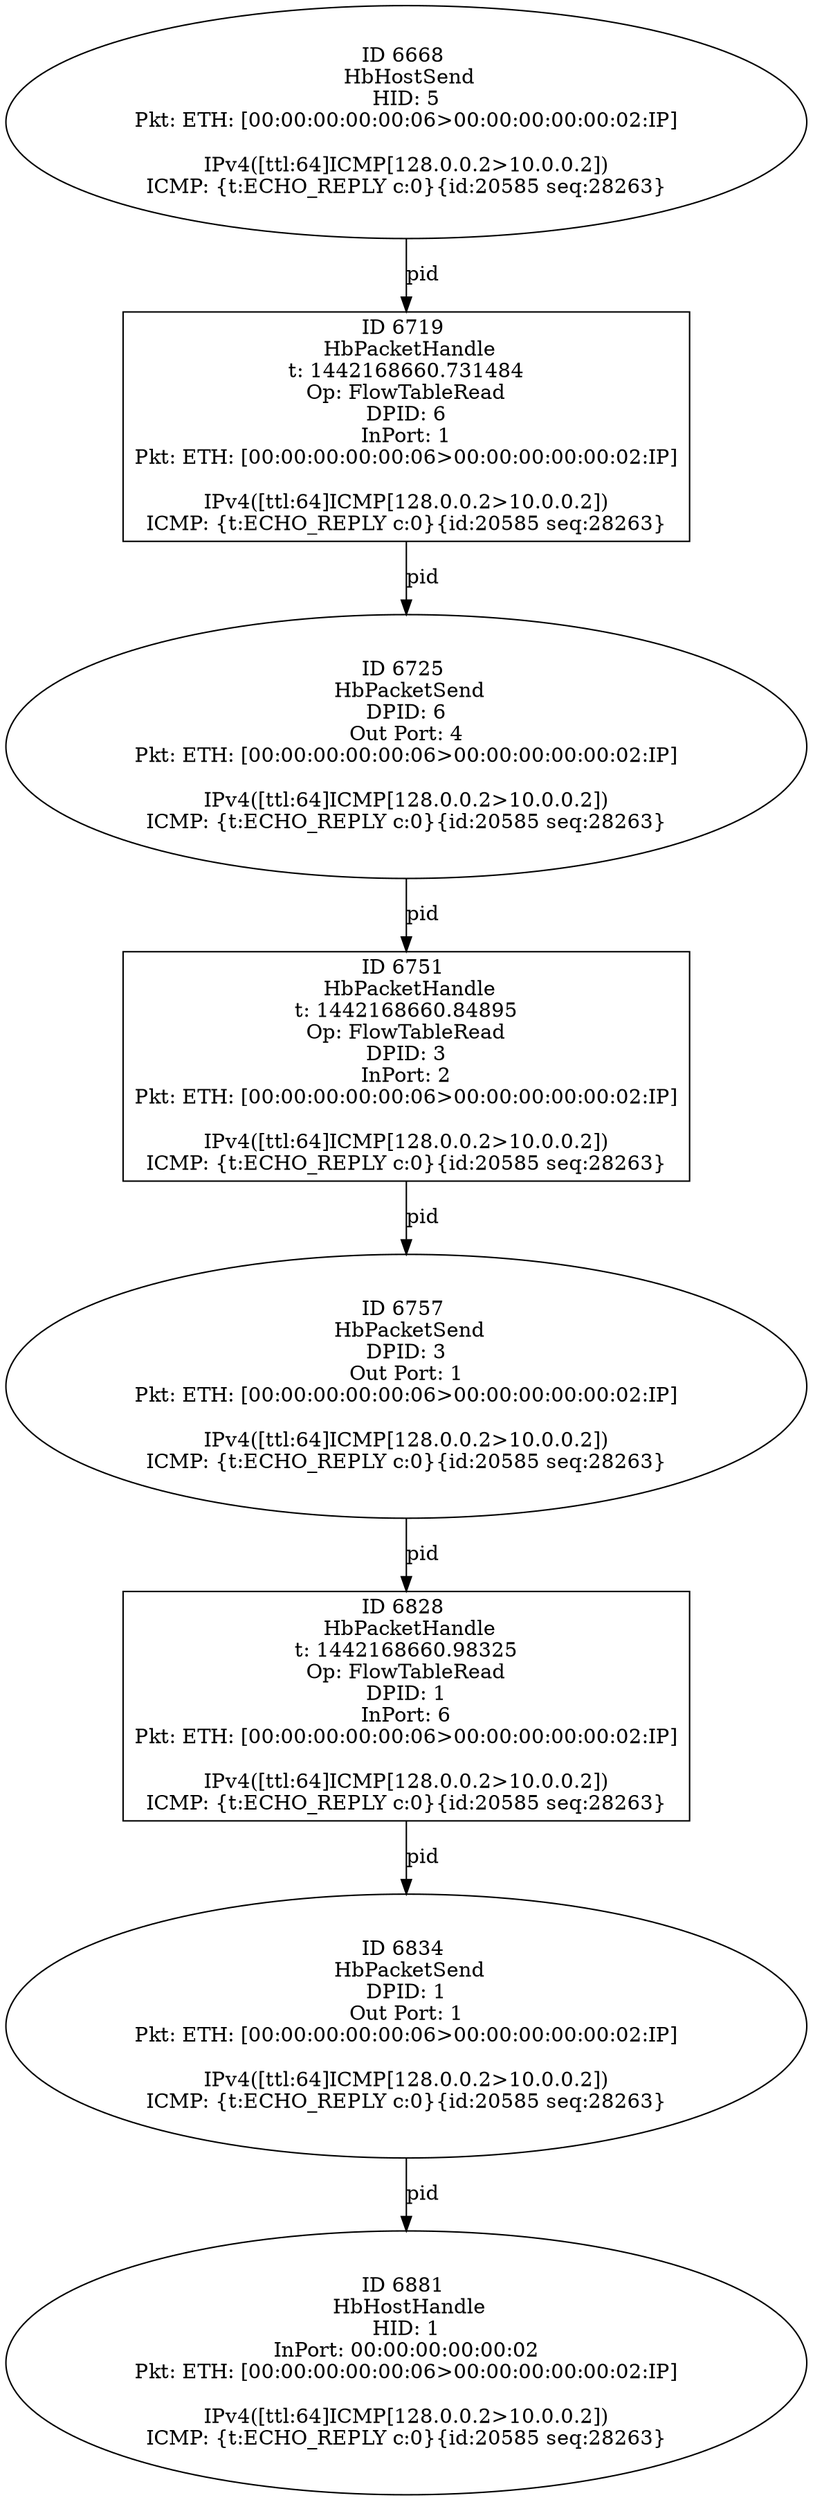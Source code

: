 strict digraph G {
6881 [shape=oval, event=<hb_events.HbHostHandle object at 0x10ba486d0>, label="ID 6881 
 HbHostHandle
HID: 1
InPort: 00:00:00:00:00:02
Pkt: ETH: [00:00:00:00:00:06>00:00:00:00:00:02:IP]

IPv4([ttl:64]ICMP[128.0.0.2>10.0.0.2])
ICMP: {t:ECHO_REPLY c:0}{id:20585 seq:28263}"];
6757 [shape=oval, event=<hb_events.HbPacketSend object at 0x10b9df650>, label="ID 6757 
 HbPacketSend
DPID: 3
Out Port: 1
Pkt: ETH: [00:00:00:00:00:06>00:00:00:00:00:02:IP]

IPv4([ttl:64]ICMP[128.0.0.2>10.0.0.2])
ICMP: {t:ECHO_REPLY c:0}{id:20585 seq:28263}"];
6668 [shape=oval, event=<hb_events.HbHostSend object at 0x10b95e5d0>, label="ID 6668 
 HbHostSend
HID: 5
Pkt: ETH: [00:00:00:00:00:06>00:00:00:00:00:02:IP]

IPv4([ttl:64]ICMP[128.0.0.2>10.0.0.2])
ICMP: {t:ECHO_REPLY c:0}{id:20585 seq:28263}"];
6828 [shape=box, event=<hb_events.HbPacketHandle object at 0x10ba1ca50>, label="ID 6828 
 HbPacketHandle
t: 1442168660.98325
Op: FlowTableRead
DPID: 1
InPort: 6
Pkt: ETH: [00:00:00:00:00:06>00:00:00:00:00:02:IP]

IPv4([ttl:64]ICMP[128.0.0.2>10.0.0.2])
ICMP: {t:ECHO_REPLY c:0}{id:20585 seq:28263}"];
6834 [shape=oval, event=<hb_events.HbPacketSend object at 0x10ba1c390>, label="ID 6834 
 HbPacketSend
DPID: 1
Out Port: 1
Pkt: ETH: [00:00:00:00:00:06>00:00:00:00:00:02:IP]

IPv4([ttl:64]ICMP[128.0.0.2>10.0.0.2])
ICMP: {t:ECHO_REPLY c:0}{id:20585 seq:28263}"];
6751 [shape=box, event=<hb_events.HbPacketHandle object at 0x10b9d6190>, label="ID 6751 
 HbPacketHandle
t: 1442168660.84895
Op: FlowTableRead
DPID: 3
InPort: 2
Pkt: ETH: [00:00:00:00:00:06>00:00:00:00:00:02:IP]

IPv4([ttl:64]ICMP[128.0.0.2>10.0.0.2])
ICMP: {t:ECHO_REPLY c:0}{id:20585 seq:28263}"];
6719 [shape=box, event=<hb_events.HbPacketHandle object at 0x10b9ba9d0>, label="ID 6719 
 HbPacketHandle
t: 1442168660.731484
Op: FlowTableRead
DPID: 6
InPort: 1
Pkt: ETH: [00:00:00:00:00:06>00:00:00:00:00:02:IP]

IPv4([ttl:64]ICMP[128.0.0.2>10.0.0.2])
ICMP: {t:ECHO_REPLY c:0}{id:20585 seq:28263}"];
6725 [shape=oval, event=<hb_events.HbPacketSend object at 0x10b9bae10>, label="ID 6725 
 HbPacketSend
DPID: 6
Out Port: 4
Pkt: ETH: [00:00:00:00:00:06>00:00:00:00:00:02:IP]

IPv4([ttl:64]ICMP[128.0.0.2>10.0.0.2])
ICMP: {t:ECHO_REPLY c:0}{id:20585 seq:28263}"];
6757 -> 6828  [rel=pid, label=pid];
6668 -> 6719  [rel=pid, label=pid];
6828 -> 6834  [rel=pid, label=pid];
6725 -> 6751  [rel=pid, label=pid];
6834 -> 6881  [rel=pid, label=pid];
6719 -> 6725  [rel=pid, label=pid];
6751 -> 6757  [rel=pid, label=pid];
}
